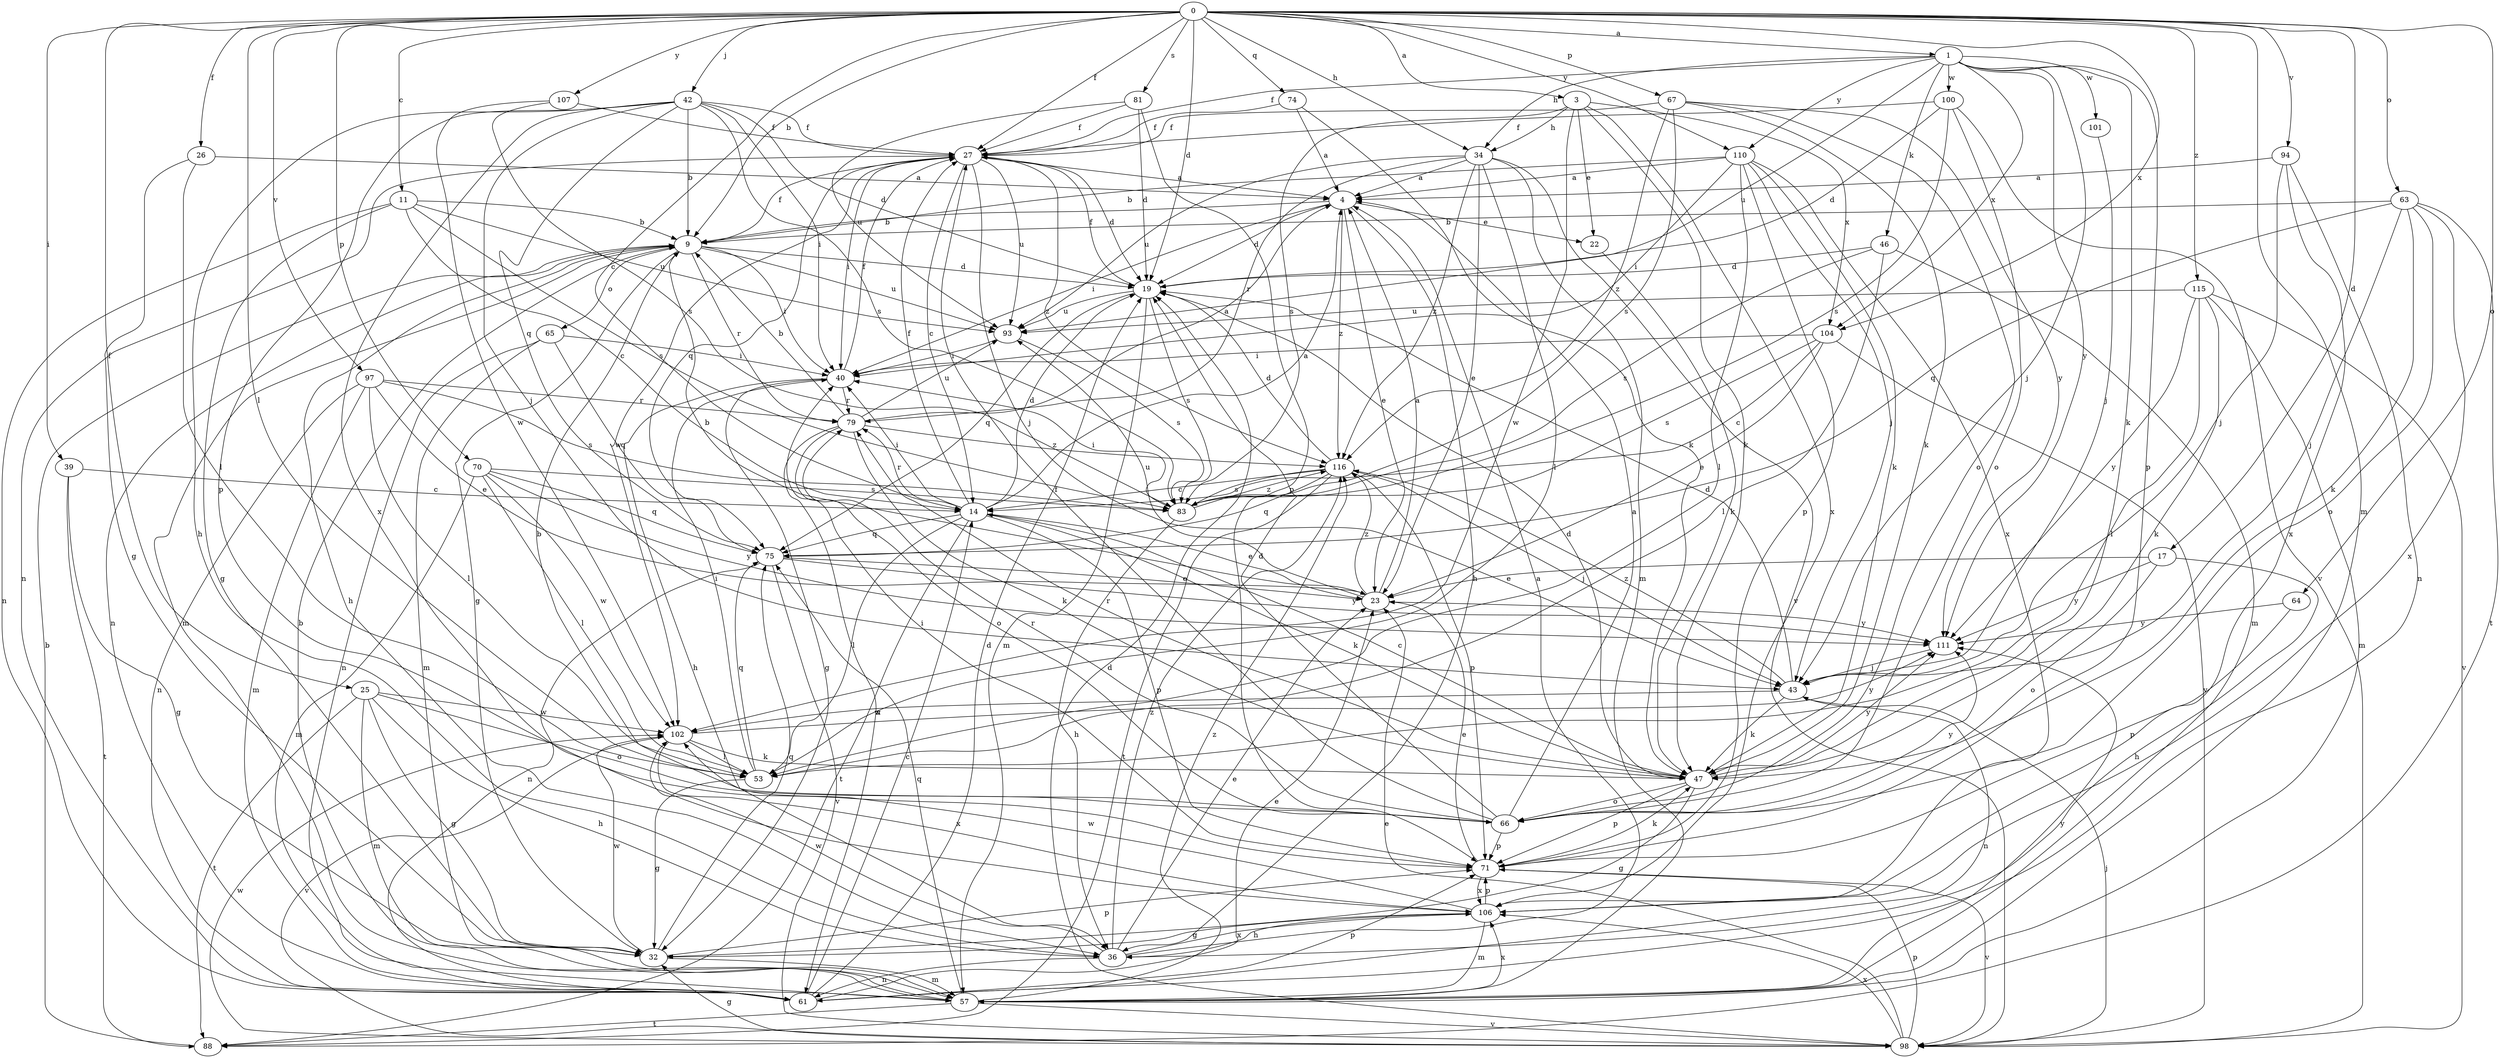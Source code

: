 strict digraph  {
0;
1;
3;
4;
9;
11;
14;
17;
19;
22;
23;
25;
26;
27;
32;
34;
36;
39;
40;
42;
43;
46;
47;
53;
57;
61;
63;
64;
65;
66;
67;
70;
71;
74;
75;
79;
81;
83;
88;
93;
94;
97;
98;
100;
101;
102;
104;
106;
107;
110;
111;
115;
116;
0 -> 1  [label=a];
0 -> 3  [label=a];
0 -> 9  [label=b];
0 -> 11  [label=c];
0 -> 14  [label=c];
0 -> 17  [label=d];
0 -> 19  [label=d];
0 -> 25  [label=f];
0 -> 26  [label=f];
0 -> 27  [label=f];
0 -> 34  [label=h];
0 -> 39  [label=i];
0 -> 42  [label=j];
0 -> 53  [label=l];
0 -> 57  [label=m];
0 -> 63  [label=o];
0 -> 64  [label=o];
0 -> 67  [label=p];
0 -> 70  [label=p];
0 -> 74  [label=q];
0 -> 81  [label=s];
0 -> 94  [label=v];
0 -> 97  [label=v];
0 -> 104  [label=x];
0 -> 107  [label=y];
0 -> 110  [label=y];
0 -> 115  [label=z];
1 -> 27  [label=f];
1 -> 34  [label=h];
1 -> 43  [label=j];
1 -> 46  [label=k];
1 -> 47  [label=k];
1 -> 71  [label=p];
1 -> 93  [label=u];
1 -> 100  [label=w];
1 -> 101  [label=w];
1 -> 104  [label=x];
1 -> 110  [label=y];
1 -> 111  [label=y];
3 -> 22  [label=e];
3 -> 34  [label=h];
3 -> 47  [label=k];
3 -> 83  [label=s];
3 -> 102  [label=w];
3 -> 104  [label=x];
3 -> 106  [label=x];
4 -> 9  [label=b];
4 -> 19  [label=d];
4 -> 22  [label=e];
4 -> 23  [label=e];
4 -> 36  [label=h];
4 -> 40  [label=i];
4 -> 116  [label=z];
9 -> 19  [label=d];
9 -> 27  [label=f];
9 -> 32  [label=g];
9 -> 36  [label=h];
9 -> 40  [label=i];
9 -> 57  [label=m];
9 -> 61  [label=n];
9 -> 65  [label=o];
9 -> 79  [label=r];
9 -> 93  [label=u];
11 -> 9  [label=b];
11 -> 14  [label=c];
11 -> 32  [label=g];
11 -> 61  [label=n];
11 -> 83  [label=s];
11 -> 93  [label=u];
14 -> 4  [label=a];
14 -> 19  [label=d];
14 -> 23  [label=e];
14 -> 27  [label=f];
14 -> 40  [label=i];
14 -> 47  [label=k];
14 -> 53  [label=l];
14 -> 71  [label=p];
14 -> 75  [label=q];
14 -> 79  [label=r];
14 -> 88  [label=t];
17 -> 23  [label=e];
17 -> 36  [label=h];
17 -> 66  [label=o];
17 -> 111  [label=y];
19 -> 27  [label=f];
19 -> 57  [label=m];
19 -> 75  [label=q];
19 -> 83  [label=s];
19 -> 93  [label=u];
22 -> 47  [label=k];
23 -> 4  [label=a];
23 -> 9  [label=b];
23 -> 93  [label=u];
23 -> 111  [label=y];
23 -> 116  [label=z];
25 -> 32  [label=g];
25 -> 36  [label=h];
25 -> 57  [label=m];
25 -> 66  [label=o];
25 -> 88  [label=t];
25 -> 102  [label=w];
26 -> 4  [label=a];
26 -> 32  [label=g];
26 -> 53  [label=l];
27 -> 4  [label=a];
27 -> 14  [label=c];
27 -> 19  [label=d];
27 -> 40  [label=i];
27 -> 43  [label=j];
27 -> 61  [label=n];
27 -> 75  [label=q];
27 -> 93  [label=u];
27 -> 102  [label=w];
27 -> 116  [label=z];
32 -> 57  [label=m];
32 -> 71  [label=p];
32 -> 75  [label=q];
32 -> 102  [label=w];
34 -> 4  [label=a];
34 -> 23  [label=e];
34 -> 53  [label=l];
34 -> 57  [label=m];
34 -> 79  [label=r];
34 -> 93  [label=u];
34 -> 98  [label=v];
34 -> 116  [label=z];
36 -> 4  [label=a];
36 -> 23  [label=e];
36 -> 61  [label=n];
36 -> 102  [label=w];
36 -> 106  [label=x];
36 -> 116  [label=z];
39 -> 14  [label=c];
39 -> 32  [label=g];
39 -> 88  [label=t];
40 -> 27  [label=f];
40 -> 32  [label=g];
40 -> 36  [label=h];
40 -> 79  [label=r];
42 -> 9  [label=b];
42 -> 19  [label=d];
42 -> 27  [label=f];
42 -> 36  [label=h];
42 -> 40  [label=i];
42 -> 43  [label=j];
42 -> 71  [label=p];
42 -> 75  [label=q];
42 -> 83  [label=s];
42 -> 106  [label=x];
43 -> 19  [label=d];
43 -> 47  [label=k];
43 -> 61  [label=n];
43 -> 102  [label=w];
43 -> 116  [label=z];
46 -> 19  [label=d];
46 -> 53  [label=l];
46 -> 57  [label=m];
46 -> 83  [label=s];
47 -> 14  [label=c];
47 -> 19  [label=d];
47 -> 32  [label=g];
47 -> 66  [label=o];
47 -> 71  [label=p];
47 -> 79  [label=r];
47 -> 111  [label=y];
53 -> 32  [label=g];
53 -> 40  [label=i];
53 -> 75  [label=q];
57 -> 9  [label=b];
57 -> 75  [label=q];
57 -> 88  [label=t];
57 -> 98  [label=v];
57 -> 106  [label=x];
57 -> 111  [label=y];
57 -> 116  [label=z];
61 -> 14  [label=c];
61 -> 19  [label=d];
61 -> 23  [label=e];
61 -> 71  [label=p];
63 -> 9  [label=b];
63 -> 43  [label=j];
63 -> 47  [label=k];
63 -> 66  [label=o];
63 -> 75  [label=q];
63 -> 88  [label=t];
63 -> 106  [label=x];
64 -> 71  [label=p];
64 -> 111  [label=y];
65 -> 40  [label=i];
65 -> 57  [label=m];
65 -> 61  [label=n];
65 -> 75  [label=q];
66 -> 4  [label=a];
66 -> 9  [label=b];
66 -> 19  [label=d];
66 -> 27  [label=f];
66 -> 71  [label=p];
66 -> 79  [label=r];
66 -> 111  [label=y];
67 -> 27  [label=f];
67 -> 47  [label=k];
67 -> 66  [label=o];
67 -> 83  [label=s];
67 -> 111  [label=y];
67 -> 116  [label=z];
70 -> 53  [label=l];
70 -> 57  [label=m];
70 -> 75  [label=q];
70 -> 83  [label=s];
70 -> 102  [label=w];
70 -> 111  [label=y];
71 -> 23  [label=e];
71 -> 40  [label=i];
71 -> 47  [label=k];
71 -> 98  [label=v];
71 -> 106  [label=x];
74 -> 4  [label=a];
74 -> 27  [label=f];
74 -> 47  [label=k];
75 -> 23  [label=e];
75 -> 61  [label=n];
75 -> 98  [label=v];
75 -> 111  [label=y];
79 -> 4  [label=a];
79 -> 9  [label=b];
79 -> 47  [label=k];
79 -> 61  [label=n];
79 -> 66  [label=o];
79 -> 93  [label=u];
79 -> 116  [label=z];
81 -> 19  [label=d];
81 -> 27  [label=f];
81 -> 71  [label=p];
81 -> 93  [label=u];
83 -> 36  [label=h];
83 -> 40  [label=i];
83 -> 116  [label=z];
88 -> 9  [label=b];
93 -> 40  [label=i];
93 -> 83  [label=s];
94 -> 4  [label=a];
94 -> 43  [label=j];
94 -> 61  [label=n];
94 -> 106  [label=x];
97 -> 23  [label=e];
97 -> 53  [label=l];
97 -> 57  [label=m];
97 -> 61  [label=n];
97 -> 79  [label=r];
97 -> 83  [label=s];
98 -> 19  [label=d];
98 -> 23  [label=e];
98 -> 32  [label=g];
98 -> 43  [label=j];
98 -> 71  [label=p];
98 -> 102  [label=w];
98 -> 106  [label=x];
100 -> 19  [label=d];
100 -> 27  [label=f];
100 -> 66  [label=o];
100 -> 83  [label=s];
100 -> 98  [label=v];
101 -> 43  [label=j];
102 -> 47  [label=k];
102 -> 53  [label=l];
102 -> 98  [label=v];
102 -> 106  [label=x];
102 -> 111  [label=y];
104 -> 14  [label=c];
104 -> 23  [label=e];
104 -> 40  [label=i];
104 -> 83  [label=s];
104 -> 98  [label=v];
106 -> 32  [label=g];
106 -> 36  [label=h];
106 -> 57  [label=m];
106 -> 71  [label=p];
106 -> 102  [label=w];
107 -> 27  [label=f];
107 -> 83  [label=s];
107 -> 102  [label=w];
110 -> 4  [label=a];
110 -> 9  [label=b];
110 -> 40  [label=i];
110 -> 43  [label=j];
110 -> 47  [label=k];
110 -> 53  [label=l];
110 -> 71  [label=p];
110 -> 106  [label=x];
111 -> 43  [label=j];
115 -> 47  [label=k];
115 -> 53  [label=l];
115 -> 57  [label=m];
115 -> 93  [label=u];
115 -> 98  [label=v];
115 -> 111  [label=y];
116 -> 14  [label=c];
116 -> 19  [label=d];
116 -> 43  [label=j];
116 -> 71  [label=p];
116 -> 75  [label=q];
116 -> 83  [label=s];
116 -> 88  [label=t];
}

